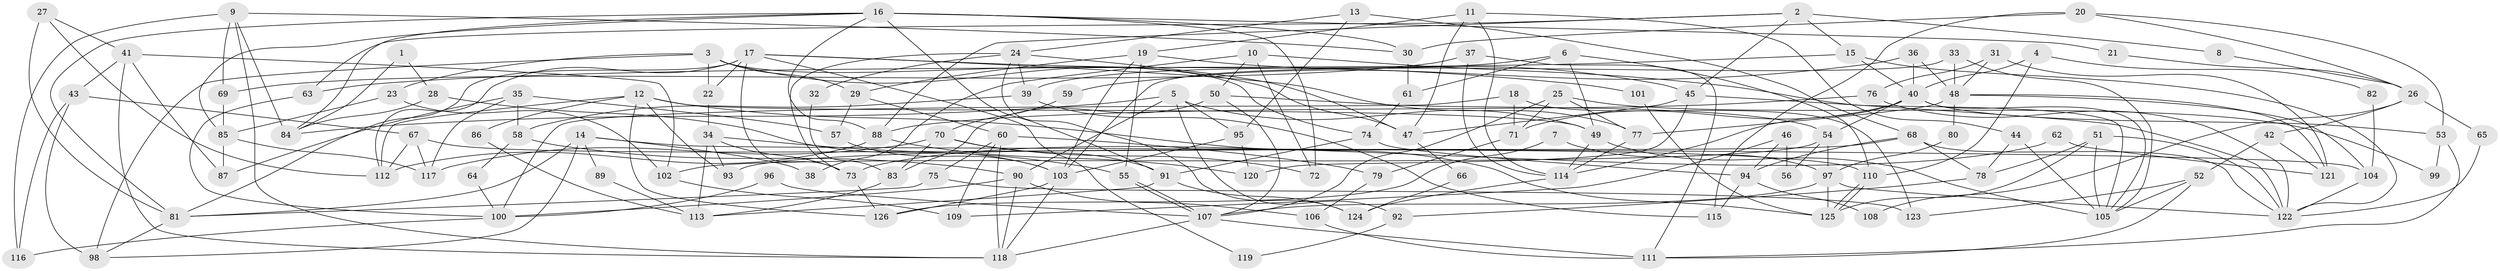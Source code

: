 // coarse degree distribution, {3: 0.1111111111111111, 2: 0.19047619047619047, 8: 0.06349206349206349, 5: 0.1111111111111111, 6: 0.14285714285714285, 4: 0.20634920634920634, 7: 0.07936507936507936, 10: 0.031746031746031744, 9: 0.047619047619047616, 12: 0.015873015873015872}
// Generated by graph-tools (version 1.1) at 2025/55/03/04/25 21:55:02]
// undirected, 126 vertices, 252 edges
graph export_dot {
graph [start="1"]
  node [color=gray90,style=filled];
  1;
  2;
  3;
  4;
  5;
  6;
  7;
  8;
  9;
  10;
  11;
  12;
  13;
  14;
  15;
  16;
  17;
  18;
  19;
  20;
  21;
  22;
  23;
  24;
  25;
  26;
  27;
  28;
  29;
  30;
  31;
  32;
  33;
  34;
  35;
  36;
  37;
  38;
  39;
  40;
  41;
  42;
  43;
  44;
  45;
  46;
  47;
  48;
  49;
  50;
  51;
  52;
  53;
  54;
  55;
  56;
  57;
  58;
  59;
  60;
  61;
  62;
  63;
  64;
  65;
  66;
  67;
  68;
  69;
  70;
  71;
  72;
  73;
  74;
  75;
  76;
  77;
  78;
  79;
  80;
  81;
  82;
  83;
  84;
  85;
  86;
  87;
  88;
  89;
  90;
  91;
  92;
  93;
  94;
  95;
  96;
  97;
  98;
  99;
  100;
  101;
  102;
  103;
  104;
  105;
  106;
  107;
  108;
  109;
  110;
  111;
  112;
  113;
  114;
  115;
  116;
  117;
  118;
  119;
  120;
  121;
  122;
  123;
  124;
  125;
  126;
  1 -- 28;
  1 -- 84;
  2 -- 15;
  2 -- 45;
  2 -- 8;
  2 -- 63;
  2 -- 88;
  3 -- 74;
  3 -- 22;
  3 -- 23;
  3 -- 29;
  3 -- 47;
  3 -- 98;
  4 -- 40;
  4 -- 110;
  4 -- 82;
  5 -- 84;
  5 -- 90;
  5 -- 49;
  5 -- 92;
  5 -- 95;
  6 -- 49;
  6 -- 61;
  6 -- 39;
  6 -- 110;
  7 -- 97;
  7 -- 126;
  8 -- 26;
  9 -- 118;
  9 -- 116;
  9 -- 30;
  9 -- 69;
  9 -- 84;
  10 -- 50;
  10 -- 105;
  10 -- 38;
  10 -- 72;
  11 -- 19;
  11 -- 114;
  11 -- 44;
  11 -- 47;
  12 -- 112;
  12 -- 49;
  12 -- 86;
  12 -- 93;
  12 -- 125;
  12 -- 126;
  13 -- 95;
  13 -- 68;
  13 -- 24;
  14 -- 104;
  14 -- 81;
  14 -- 38;
  14 -- 89;
  14 -- 98;
  15 -- 40;
  15 -- 122;
  15 -- 63;
  16 -- 85;
  16 -- 72;
  16 -- 21;
  16 -- 30;
  16 -- 81;
  16 -- 84;
  16 -- 88;
  16 -- 91;
  17 -- 81;
  17 -- 112;
  17 -- 22;
  17 -- 73;
  17 -- 77;
  17 -- 101;
  17 -- 119;
  18 -- 71;
  18 -- 100;
  18 -- 123;
  19 -- 103;
  19 -- 45;
  19 -- 29;
  19 -- 55;
  20 -- 30;
  20 -- 53;
  20 -- 26;
  20 -- 115;
  21 -- 26;
  22 -- 34;
  23 -- 85;
  23 -- 102;
  24 -- 47;
  24 -- 32;
  24 -- 39;
  24 -- 73;
  24 -- 124;
  25 -- 77;
  25 -- 107;
  25 -- 71;
  25 -- 99;
  26 -- 42;
  26 -- 65;
  26 -- 108;
  27 -- 112;
  27 -- 81;
  27 -- 41;
  28 -- 103;
  28 -- 84;
  29 -- 57;
  29 -- 60;
  30 -- 61;
  31 -- 48;
  31 -- 76;
  31 -- 121;
  32 -- 83;
  33 -- 103;
  33 -- 105;
  33 -- 48;
  34 -- 55;
  34 -- 73;
  34 -- 93;
  34 -- 113;
  35 -- 57;
  35 -- 58;
  35 -- 87;
  35 -- 117;
  36 -- 40;
  36 -- 48;
  36 -- 59;
  37 -- 69;
  37 -- 111;
  37 -- 114;
  39 -- 58;
  39 -- 115;
  40 -- 105;
  40 -- 114;
  40 -- 53;
  40 -- 54;
  40 -- 71;
  41 -- 118;
  41 -- 43;
  41 -- 87;
  41 -- 102;
  42 -- 121;
  42 -- 52;
  43 -- 98;
  43 -- 67;
  43 -- 116;
  44 -- 105;
  44 -- 78;
  45 -- 122;
  45 -- 47;
  45 -- 120;
  46 -- 94;
  46 -- 109;
  46 -- 56;
  47 -- 66;
  48 -- 77;
  48 -- 80;
  48 -- 104;
  48 -- 121;
  49 -- 114;
  49 -- 105;
  50 -- 54;
  50 -- 107;
  50 -- 83;
  51 -- 78;
  51 -- 125;
  51 -- 105;
  51 -- 122;
  52 -- 123;
  52 -- 105;
  52 -- 111;
  53 -- 111;
  53 -- 99;
  54 -- 102;
  54 -- 56;
  54 -- 97;
  55 -- 107;
  55 -- 107;
  57 -- 103;
  58 -- 90;
  58 -- 64;
  59 -- 70;
  60 -- 118;
  60 -- 75;
  60 -- 79;
  60 -- 109;
  61 -- 74;
  62 -- 121;
  62 -- 73;
  63 -- 100;
  64 -- 100;
  65 -- 122;
  66 -- 124;
  67 -- 110;
  67 -- 112;
  67 -- 117;
  68 -- 122;
  68 -- 93;
  68 -- 78;
  68 -- 94;
  69 -- 85;
  70 -- 117;
  70 -- 83;
  70 -- 72;
  70 -- 91;
  71 -- 79;
  73 -- 126;
  74 -- 91;
  74 -- 94;
  75 -- 81;
  75 -- 123;
  76 -- 122;
  76 -- 88;
  77 -- 114;
  78 -- 92;
  79 -- 106;
  80 -- 97;
  81 -- 98;
  82 -- 104;
  83 -- 113;
  85 -- 117;
  85 -- 87;
  86 -- 113;
  88 -- 112;
  88 -- 120;
  89 -- 113;
  90 -- 106;
  90 -- 118;
  90 -- 100;
  91 -- 113;
  91 -- 124;
  92 -- 119;
  94 -- 115;
  94 -- 108;
  95 -- 120;
  95 -- 103;
  96 -- 100;
  96 -- 107;
  97 -- 125;
  97 -- 107;
  97 -- 122;
  100 -- 116;
  101 -- 125;
  102 -- 109;
  103 -- 126;
  103 -- 118;
  104 -- 122;
  106 -- 111;
  107 -- 111;
  107 -- 118;
  110 -- 125;
  110 -- 125;
  114 -- 124;
}
